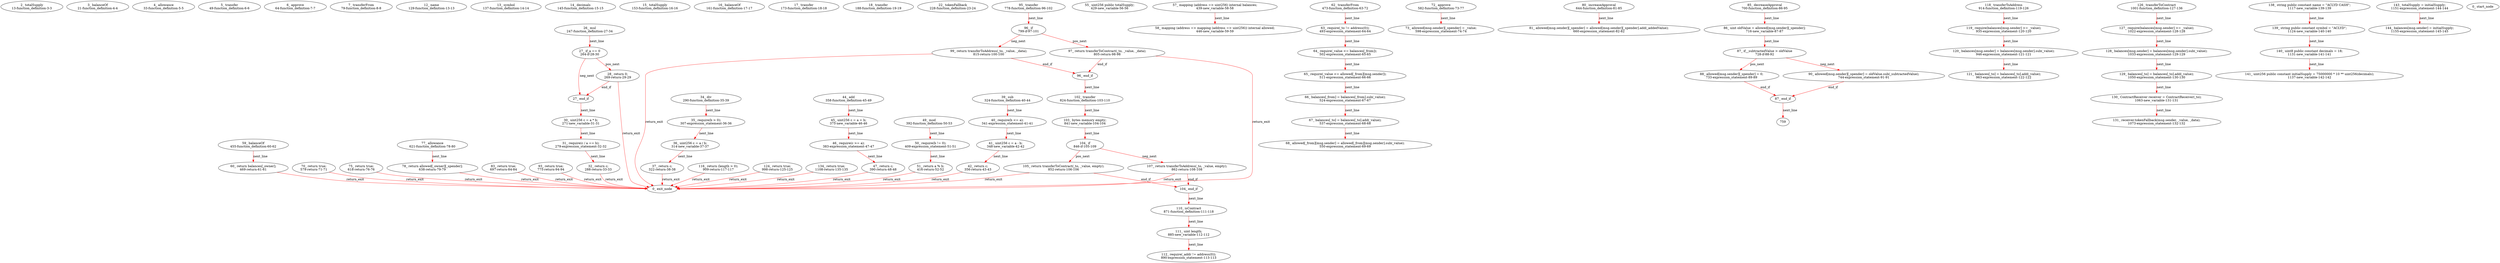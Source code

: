 digraph  {
13 [label="2_ totalSupply\n13-function_definition-3-3", type_label=function_definition];
21 [label="3_ balanceOf\n21-function_definition-4-4", type_label=function_definition];
33 [label="4_ allowance\n33-function_definition-5-5", type_label=function_definition];
49 [label="5_ transfer\n49-function_definition-6-6", type_label=function_definition];
64 [label="6_ approve\n64-function_definition-7-7", type_label=function_definition];
79 [label="7_ transferFrom\n79-function_definition-8-8", type_label=function_definition];
129 [label="12_ name\n129-function_definition-13-13", type_label=function_definition];
137 [label="13_ symbol\n137-function_definition-14-14", type_label=function_definition];
145 [label="14_ decimals\n145-function_definition-15-15", type_label=function_definition];
153 [label="15_ totalSupply\n153-function_definition-16-16", type_label=function_definition];
161 [label="16_ balanceOf\n161-function_definition-17-17", type_label=function_definition];
173 [label="17_ transfer\n173-function_definition-18-18", type_label=function_definition];
188 [label="18_ transfer\n188-function_definition-19-19", type_label=function_definition];
228 [label="22_ tokenFallback\n228-function_definition-23-24", type_label=function_definition];
247 [label="26_ mul\n247-function_definition-27-34", type_label=function_definition];
264 [label="27_ if_a == 0\n264-if-28-30", type_label=if];
1422 [label="27_ end_if", type_label=end_if];
269 [label="28_ return 0;\n269-return-29-29", type_label=return];
271 [label="30_ uint256 c = a * b;\n271-new_variable-31-31", type_label=new_variable];
279 [label="31_ require(c / a == b);\n279-expression_statement-32-32", type_label=expression_statement];
288 [label="32_ return c;\n288-return-33-33", type_label=return];
290 [label="34_ div\n290-function_definition-35-39", type_label=function_definition];
307 [label="35_ require(b > 0);\n307-expression_statement-36-36", type_label=expression_statement];
314 [label="36_ uint256 c = a / b;\n314-new_variable-37-37", type_label=new_variable];
322 [label="37_ return c;\n322-return-38-38", type_label=return];
324 [label="39_ sub\n324-function_definition-40-44", type_label=function_definition];
341 [label="40_ require(b <= a);\n341-expression_statement-41-41", type_label=expression_statement];
348 [label="41_ uint256 c = a - b;\n348-new_variable-42-42", type_label=new_variable];
356 [label="42_ return c;\n356-return-43-43", type_label=return];
358 [label="44_ add\n358-function_definition-45-49", type_label=function_definition];
375 [label="45_ uint256 c = a + b;\n375-new_variable-46-46", type_label=new_variable];
383 [label="46_ require(c >= a);\n383-expression_statement-47-47", type_label=expression_statement];
390 [label="47_ return c;\n390-return-48-48", type_label=return];
392 [label="49_ mod\n392-function_definition-50-53", type_label=function_definition];
409 [label="50_ require(b != 0);\n409-expression_statement-51-51", type_label=expression_statement];
416 [label="51_ return a % b;\n416-return-52-52", type_label=return];
429 [label="55_ uint256 public totalSupply;\n429-new_variable-56-56", type_label=new_variable];
439 [label="57_ mapping (address => uint256) internal balances;\n439-new_variable-58-58", type_label=new_variable];
446 [label="58_ mapping (address => mapping (address => uint256)) internal allowed;\n446-new_variable-59-59", type_label=new_variable];
455 [label="59_ balanceOf\n455-function_definition-60-62", type_label=function_definition];
469 [label="60_ return balances[_owner];\n469-return-61-61", type_label=return];
473 [label="62_ transferFrom\n473-function_definition-63-72", type_label=function_definition];
493 [label="63_ require(_to != address(0));\n493-expression_statement-64-64", type_label=expression_statement];
502 [label="64_ require(_value <= balances[_from]);\n502-expression_statement-65-65", type_label=expression_statement];
511 [label="65_ require(_value <= allowed[_from][msg.sender]);\n511-expression_statement-66-66", type_label=expression_statement];
524 [label="66_ balances[_from] = balances[_from].sub(_value);\n524-expression_statement-67-67", type_label=expression_statement];
537 [label="67_ balances[_to] = balances[_to].add(_value);\n537-expression_statement-68-68", type_label=expression_statement];
550 [label="68_ allowed[_from][msg.sender] = allowed[_from][msg.sender].sub(_value);\n550-expression_statement-69-69", type_label=expression_statement];
579 [label="70_ return true;\n579-return-71-71", type_label=return];
582 [label="72_ approve\n582-function_definition-73-77", type_label=function_definition];
598 [label="73_ allowed[msg.sender][_spender] = _value;\n598-expression_statement-74-74", type_label=expression_statement];
618 [label="75_ return true;\n618-return-76-76", type_label=return];
621 [label="77_ allowance\n621-function_definition-78-80", type_label=function_definition];
638 [label="78_ return allowed[_owner][_spender];\n638-return-79-79", type_label=return];
644 [label="80_ increaseApproval\n644-function_definition-81-85", type_label=function_definition];
660 [label="81_ allowed[msg.sender][_spender] = allowed[msg.sender][_spender].add(_addedValue);\n660-expression_statement-82-82", type_label=expression_statement];
697 [label="83_ return true;\n697-return-84-84", type_label=return];
700 [label="85_ decreaseApproval\n700-function_definition-86-95", type_label=function_definition];
716 [label="86_ uint oldValue = allowed[msg.sender][_spender];\n716-new_variable-87-87", type_label=new_variable];
728 [label="87_ if__subtractedValue > oldValue\n728-if-88-92", type_label=if];
1886 [label="87_ end_if", type_label=end_if];
733 [label="88_ allowed[msg.sender][_spender] = 0;\n733-expression_statement-89-89", type_label=expression_statement];
744 [label="90_ allowed[msg.sender][_spender] = oldValue.sub(_subtractedValue);\n744-expression_statement-91-91", type_label=expression_statement];
775 [label="93_ return true;\n775-return-94-94", type_label=return];
778 [label="95_ transfer\n778-function_definition-96-102", type_label=function_definition];
799 [label="96_ if\n799-if-97-101", type_label=if];
1957 [label="96_ end_if", type_label=end_if];
805 [label="97_ return transferToContract(_to, _value, _data);\n805-return-98-98", type_label=return];
815 [label="99_ return transferToAddress(_to, _value, _data);\n815-return-100-100", type_label=return];
824 [label="102_ transfer\n824-function_definition-103-110", type_label=function_definition];
841 [label="103_ bytes memory empty;\n841-new_variable-104-104", type_label=new_variable];
846 [label="104_ if\n846-if-105-109", type_label=if];
2004 [label="104_ end_if", type_label=end_if];
852 [label="105_ return transferToContract(_to, _value, empty);\n852-return-106-106", type_label=return];
862 [label="107_ return transferToAddress(_to, _value, empty);\n862-return-108-108", type_label=return];
871 [label="110_ isContract\n871-function_definition-111-118", type_label=function_definition];
885 [label="111_ uint length;\n885-new_variable-112-112", type_label=new_variable];
890 [label="112_ require(_addr != address(0));\n890-expression_statement-113-113", type_label=expression_statement];
909 [label="116_ return (length > 0);\n909-return-117-117", type_label=return];
914 [label="118_ transferToAddress\n914-function_definition-119-126", type_label=function_definition];
935 [label="119_ require(balances[msg.sender] >= _value);\n935-expression_statement-120-120", type_label=expression_statement];
946 [label="120_ balances[msg.sender] = balances[msg.sender].sub(_value);\n946-expression_statement-121-121", type_label=expression_statement];
963 [label="121_ balances[_to] = balances[_to].add(_value);\n963-expression_statement-122-122", type_label=expression_statement];
998 [label="124_ return true;\n998-return-125-125", type_label=return];
1001 [label="126_ transferToContract\n1001-function_definition-127-136", type_label=function_definition];
1022 [label="127_ require(balances[msg.sender] >= _value);\n1022-expression_statement-128-128", type_label=expression_statement];
1033 [label="128_ balances[msg.sender] = balances[msg.sender].sub(_value);\n1033-expression_statement-129-129", type_label=expression_statement];
1050 [label="129_ balances[_to] = balances[_to].add(_value);\n1050-expression_statement-130-130", type_label=expression_statement];
1063 [label="130_ ContractReceiver receiver = ContractReceiver(_to);\n1063-new_variable-131-131", type_label=new_variable];
1073 [label="131_ receiver.tokenFallback(msg.sender, _value, _data);\n1073-expression_statement-132-132", type_label=expression_statement];
1108 [label="134_ return true;\n1108-return-135-135", type_label=return];
1117 [label="138_ string public constant name = \"ACLYD CASH\";\n1117-new_variable-139-139", type_label=new_variable];
1124 [label="139_ string public constant symbol = \"ACLYD\";\n1124-new_variable-140-140", type_label=new_variable];
1131 [label="140_ uint8 public constant decimals = 18;\n1131-new_variable-141-141", type_label=new_variable];
1137 [label="141_ uint256 public constant initialSupply = 75000000 * 10 ** uint256(decimals);\n1137-new_variable-142-142", type_label=new_variable];
1151 [label="143_ totalSupply = initialSupply;\n1151-expression_statement-144-144", type_label=expression_statement];
1155 [label="144_ balances[msg.sender] = initialSupply;\n1155-expression_statement-145-145", type_label=expression_statement];
1 [label="0_ start_node", type_label=start];
2 [label="0_ exit_node", type_label=exit];
759;
247 -> 264  [color=red, controlflow_type=next_line, edge_type=CFG_edge, key=0, label=next_line];
264 -> 269  [color=red, controlflow_type=pos_next, edge_type=CFG_edge, key=0, label=pos_next];
264 -> 1422  [color=red, controlflow_type=neg_next, edge_type=CFG_edge, key=0, label=neg_next];
1422 -> 271  [color=red, controlflow_type=next_line, edge_type=CFG_edge, key=0, label=next_line];
269 -> 1422  [color=red, controlflow_type=end_if, edge_type=CFG_edge, key=0, label=end_if];
269 -> 2  [color=red, controlflow_type=return_exit, edge_type=CFG_edge, key=0, label=return_exit];
271 -> 279  [color=red, controlflow_type=next_line, edge_type=CFG_edge, key=0, label=next_line];
279 -> 288  [color=red, controlflow_type=next_line, edge_type=CFG_edge, key=0, label=next_line];
288 -> 2  [color=red, controlflow_type=return_exit, edge_type=CFG_edge, key=0, label=return_exit];
290 -> 307  [color=red, controlflow_type=next_line, edge_type=CFG_edge, key=0, label=next_line];
307 -> 314  [color=red, controlflow_type=next_line, edge_type=CFG_edge, key=0, label=next_line];
314 -> 322  [color=red, controlflow_type=next_line, edge_type=CFG_edge, key=0, label=next_line];
322 -> 2  [color=red, controlflow_type=return_exit, edge_type=CFG_edge, key=0, label=return_exit];
324 -> 341  [color=red, controlflow_type=next_line, edge_type=CFG_edge, key=0, label=next_line];
341 -> 348  [color=red, controlflow_type=next_line, edge_type=CFG_edge, key=0, label=next_line];
348 -> 356  [color=red, controlflow_type=next_line, edge_type=CFG_edge, key=0, label=next_line];
356 -> 2  [color=red, controlflow_type=return_exit, edge_type=CFG_edge, key=0, label=return_exit];
358 -> 375  [color=red, controlflow_type=next_line, edge_type=CFG_edge, key=0, label=next_line];
375 -> 383  [color=red, controlflow_type=next_line, edge_type=CFG_edge, key=0, label=next_line];
383 -> 390  [color=red, controlflow_type=next_line, edge_type=CFG_edge, key=0, label=next_line];
390 -> 2  [color=red, controlflow_type=return_exit, edge_type=CFG_edge, key=0, label=return_exit];
392 -> 409  [color=red, controlflow_type=next_line, edge_type=CFG_edge, key=0, label=next_line];
409 -> 416  [color=red, controlflow_type=next_line, edge_type=CFG_edge, key=0, label=next_line];
416 -> 2  [color=red, controlflow_type=return_exit, edge_type=CFG_edge, key=0, label=return_exit];
439 -> 446  [color=red, controlflow_type=next_line, edge_type=CFG_edge, key=0, label=next_line];
455 -> 469  [color=red, controlflow_type=next_line, edge_type=CFG_edge, key=0, label=next_line];
469 -> 2  [color=red, controlflow_type=return_exit, edge_type=CFG_edge, key=0, label=return_exit];
473 -> 493  [color=red, controlflow_type=next_line, edge_type=CFG_edge, key=0, label=next_line];
493 -> 502  [color=red, controlflow_type=next_line, edge_type=CFG_edge, key=0, label=next_line];
502 -> 511  [color=red, controlflow_type=next_line, edge_type=CFG_edge, key=0, label=next_line];
511 -> 524  [color=red, controlflow_type=next_line, edge_type=CFG_edge, key=0, label=next_line];
524 -> 537  [color=red, controlflow_type=next_line, edge_type=CFG_edge, key=0, label=next_line];
537 -> 550  [color=red, controlflow_type=next_line, edge_type=CFG_edge, key=0, label=next_line];
579 -> 2  [color=red, controlflow_type=return_exit, edge_type=CFG_edge, key=0, label=return_exit];
582 -> 598  [color=red, controlflow_type=next_line, edge_type=CFG_edge, key=0, label=next_line];
618 -> 2  [color=red, controlflow_type=return_exit, edge_type=CFG_edge, key=0, label=return_exit];
621 -> 638  [color=red, controlflow_type=next_line, edge_type=CFG_edge, key=0, label=next_line];
638 -> 2  [color=red, controlflow_type=return_exit, edge_type=CFG_edge, key=0, label=return_exit];
644 -> 660  [color=red, controlflow_type=next_line, edge_type=CFG_edge, key=0, label=next_line];
697 -> 2  [color=red, controlflow_type=return_exit, edge_type=CFG_edge, key=0, label=return_exit];
700 -> 716  [color=red, controlflow_type=next_line, edge_type=CFG_edge, key=0, label=next_line];
716 -> 728  [color=red, controlflow_type=next_line, edge_type=CFG_edge, key=0, label=next_line];
728 -> 733  [color=red, controlflow_type=pos_next, edge_type=CFG_edge, key=0, label=pos_next];
728 -> 744  [color=red, controlflow_type=neg_next, edge_type=CFG_edge, key=0, label=neg_next];
1886 -> 759  [color=red, controlflow_type=next_line, edge_type=CFG_edge, key=0, label=next_line];
733 -> 1886  [color=red, controlflow_type=end_if, edge_type=CFG_edge, key=0, label=end_if];
744 -> 1886  [color=red, controlflow_type=end_if, edge_type=CFG_edge, key=0, label=end_if];
775 -> 2  [color=red, controlflow_type=return_exit, edge_type=CFG_edge, key=0, label=return_exit];
778 -> 799  [color=red, controlflow_type=next_line, edge_type=CFG_edge, key=0, label=next_line];
799 -> 805  [color=red, controlflow_type=pos_next, edge_type=CFG_edge, key=0, label=pos_next];
799 -> 815  [color=red, controlflow_type=neg_next, edge_type=CFG_edge, key=0, label=neg_next];
1957 -> 824  [color=red, controlflow_type=next_line, edge_type=CFG_edge, key=0, label=next_line];
805 -> 1957  [color=red, controlflow_type=end_if, edge_type=CFG_edge, key=0, label=end_if];
805 -> 2  [color=red, controlflow_type=return_exit, edge_type=CFG_edge, key=0, label=return_exit];
815 -> 1957  [color=red, controlflow_type=end_if, edge_type=CFG_edge, key=0, label=end_if];
815 -> 2  [color=red, controlflow_type=return_exit, edge_type=CFG_edge, key=0, label=return_exit];
824 -> 841  [color=red, controlflow_type=next_line, edge_type=CFG_edge, key=0, label=next_line];
841 -> 846  [color=red, controlflow_type=next_line, edge_type=CFG_edge, key=0, label=next_line];
846 -> 852  [color=red, controlflow_type=pos_next, edge_type=CFG_edge, key=0, label=pos_next];
846 -> 862  [color=red, controlflow_type=neg_next, edge_type=CFG_edge, key=0, label=neg_next];
2004 -> 871  [color=red, controlflow_type=next_line, edge_type=CFG_edge, key=0, label=next_line];
852 -> 2004  [color=red, controlflow_type=end_if, edge_type=CFG_edge, key=0, label=end_if];
852 -> 2  [color=red, controlflow_type=return_exit, edge_type=CFG_edge, key=0, label=return_exit];
862 -> 2004  [color=red, controlflow_type=end_if, edge_type=CFG_edge, key=0, label=end_if];
862 -> 2  [color=red, controlflow_type=return_exit, edge_type=CFG_edge, key=0, label=return_exit];
871 -> 885  [color=red, controlflow_type=next_line, edge_type=CFG_edge, key=0, label=next_line];
885 -> 890  [color=red, controlflow_type=next_line, edge_type=CFG_edge, key=0, label=next_line];
909 -> 2  [color=red, controlflow_type=return_exit, edge_type=CFG_edge, key=0, label=return_exit];
914 -> 935  [color=red, controlflow_type=next_line, edge_type=CFG_edge, key=0, label=next_line];
935 -> 946  [color=red, controlflow_type=next_line, edge_type=CFG_edge, key=0, label=next_line];
946 -> 963  [color=red, controlflow_type=next_line, edge_type=CFG_edge, key=0, label=next_line];
998 -> 2  [color=red, controlflow_type=return_exit, edge_type=CFG_edge, key=0, label=return_exit];
1001 -> 1022  [color=red, controlflow_type=next_line, edge_type=CFG_edge, key=0, label=next_line];
1022 -> 1033  [color=red, controlflow_type=next_line, edge_type=CFG_edge, key=0, label=next_line];
1033 -> 1050  [color=red, controlflow_type=next_line, edge_type=CFG_edge, key=0, label=next_line];
1050 -> 1063  [color=red, controlflow_type=next_line, edge_type=CFG_edge, key=0, label=next_line];
1063 -> 1073  [color=red, controlflow_type=next_line, edge_type=CFG_edge, key=0, label=next_line];
1108 -> 2  [color=red, controlflow_type=return_exit, edge_type=CFG_edge, key=0, label=return_exit];
1117 -> 1124  [color=red, controlflow_type=next_line, edge_type=CFG_edge, key=0, label=next_line];
1124 -> 1131  [color=red, controlflow_type=next_line, edge_type=CFG_edge, key=0, label=next_line];
1131 -> 1137  [color=red, controlflow_type=next_line, edge_type=CFG_edge, key=0, label=next_line];
1151 -> 1155  [color=red, controlflow_type=next_line, edge_type=CFG_edge, key=0, label=next_line];
}
